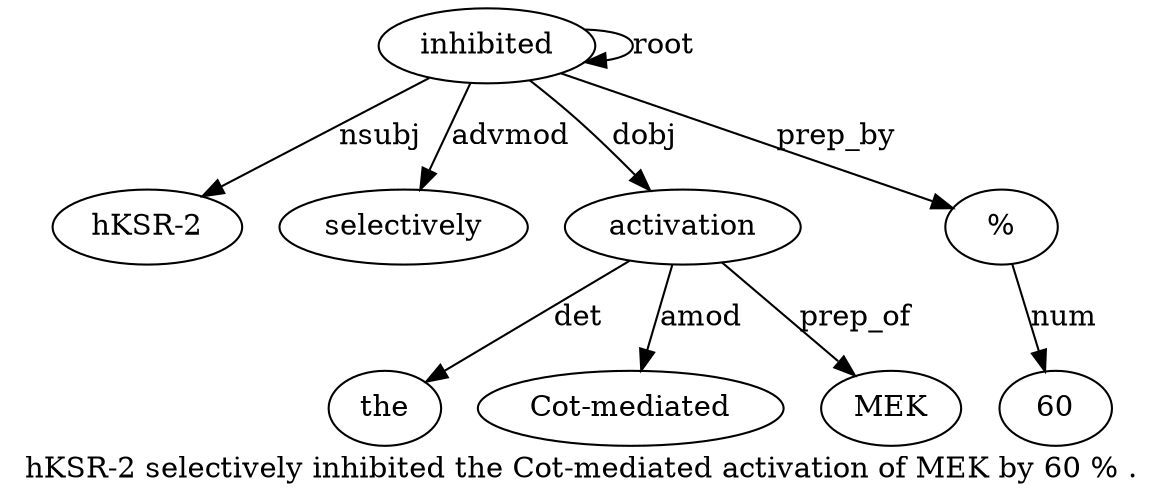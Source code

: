 digraph "hKSR-2 selectively inhibited the Cot-mediated activation of MEK by 60 % ." {
label="hKSR-2 selectively inhibited the Cot-mediated activation of MEK by 60 % .";
inhibited3 [style=filled, fillcolor=white, label=inhibited];
"hKSR-21" [style=filled, fillcolor=white, label="hKSR-2"];
inhibited3 -> "hKSR-21"  [label=nsubj];
selectively2 [style=filled, fillcolor=white, label=selectively];
inhibited3 -> selectively2  [label=advmod];
inhibited3 -> inhibited3  [label=root];
activation6 [style=filled, fillcolor=white, label=activation];
the4 [style=filled, fillcolor=white, label=the];
activation6 -> the4  [label=det];
"Cot-mediated5" [style=filled, fillcolor=white, label="Cot-mediated"];
activation6 -> "Cot-mediated5"  [label=amod];
inhibited3 -> activation6  [label=dobj];
MEK8 [style=filled, fillcolor=white, label=MEK];
activation6 -> MEK8  [label=prep_of];
"%11" [style=filled, fillcolor=white, label="%"];
601 [style=filled, fillcolor=white, label=60];
"%11" -> 601  [label=num];
inhibited3 -> "%11"  [label=prep_by];
}
